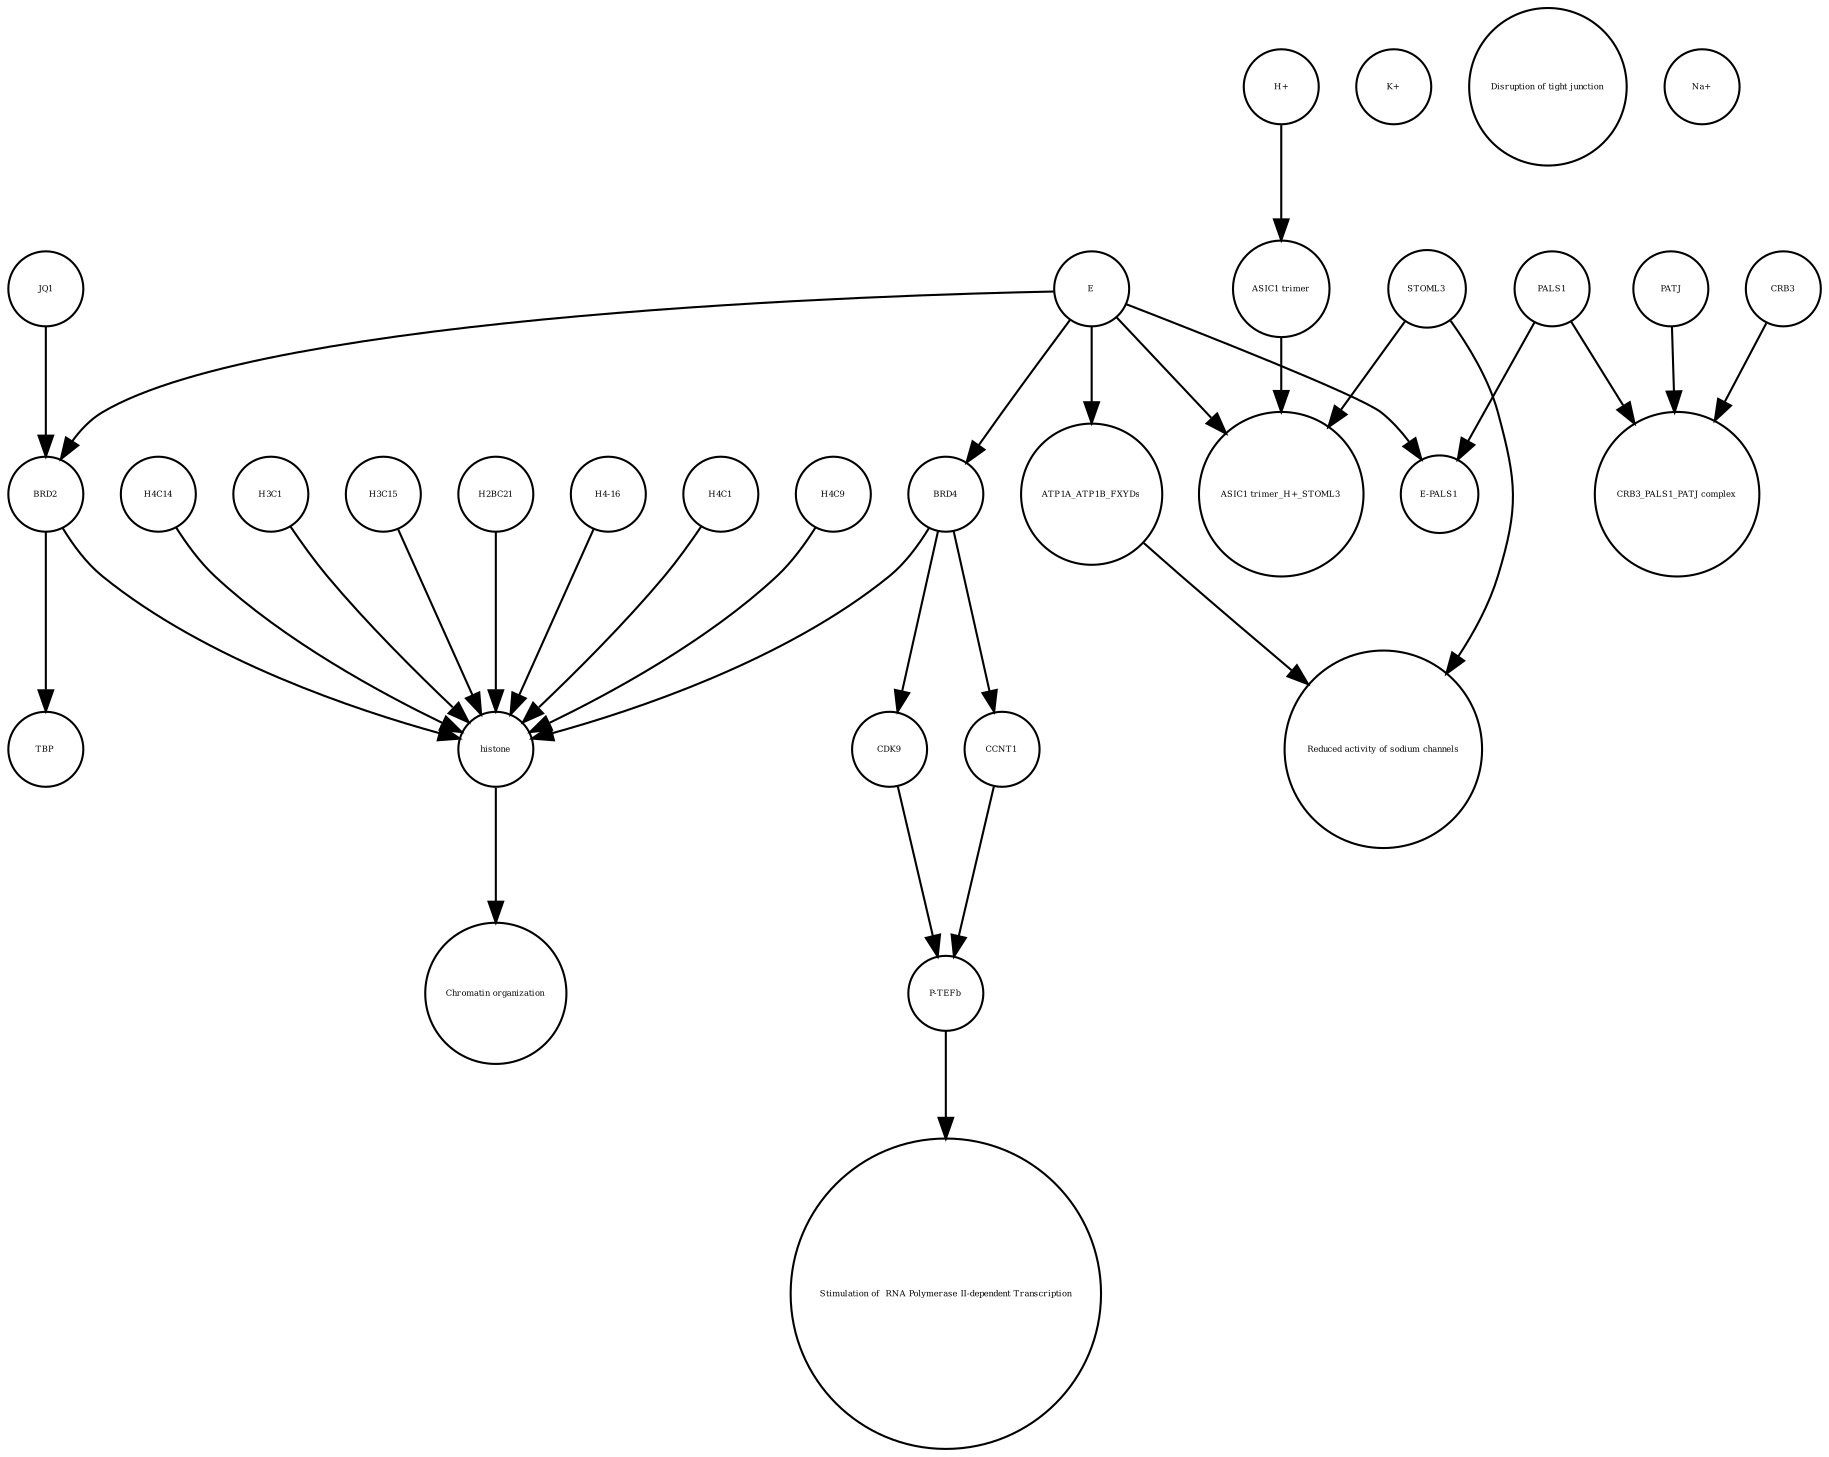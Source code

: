 strict digraph  {
CDK9 [annotation="", bipartite=0, cls=macromolecule, fontsize=4, label=CDK9, shape=circle];
CCNT1 [annotation="", bipartite=0, cls=macromolecule, fontsize=4, label=CCNT1, shape=circle];
H4C14 [annotation="", bipartite=0, cls=macromolecule, fontsize=4, label=H4C14, shape=circle];
BRD4 [annotation="", bipartite=0, cls=macromolecule, fontsize=4, label=BRD4, shape=circle];
CRB3 [annotation="", bipartite=0, cls=macromolecule, fontsize=4, label=CRB3, shape=circle];
"K+" [annotation="", bipartite=0, cls="simple chemical", fontsize=4, label="K+", shape=circle];
"ASIC1 trimer_H+_STOML3" [annotation="", bipartite=0, cls=complex, fontsize=4, label="ASIC1 trimer_H+_STOML3", shape=circle];
PATJ [annotation="", bipartite=0, cls=macromolecule, fontsize=4, label=PATJ, shape=circle];
H3C1 [annotation="", bipartite=0, cls=macromolecule, fontsize=4, label=H3C1, shape=circle];
E [annotation=urn_miriam_ncbiprotein_BCD58755, bipartite=0, cls=macromolecule, fontsize=4, label=E, shape=circle];
H3C15 [annotation="", bipartite=0, cls=macromolecule, fontsize=4, label=H3C15, shape=circle];
H2BC21 [annotation="", bipartite=0, cls=macromolecule, fontsize=4, label=H2BC21, shape=circle];
"H4-16" [annotation="", bipartite=0, cls=macromolecule, fontsize=4, label="H4-16", shape=circle];
"P-TEFb" [annotation="", bipartite=0, cls=complex, fontsize=4, label="P-TEFb", shape=circle];
BRD2 [annotation="", bipartite=0, cls=macromolecule, fontsize=4, label=BRD2, shape=circle];
"Disruption of tight junction" [annotation="", bipartite=0, cls=phenotype, fontsize=4, label="Disruption of tight junction", shape=circle];
H4C1 [annotation="", bipartite=0, cls=macromolecule, fontsize=4, label=H4C1, shape=circle];
PALS1 [annotation="", bipartite=0, cls=macromolecule, fontsize=4, label=PALS1, shape=circle];
"Chromatin organization" [annotation="", bipartite=0, cls=phenotype, fontsize=4, label="Chromatin organization", shape=circle];
"Na+" [annotation="", bipartite=0, cls="simple chemical", fontsize=4, label="Na+", shape=circle];
ATP1A_ATP1B_FXYDs [annotation="", bipartite=0, cls=complex, fontsize=4, label=ATP1A_ATP1B_FXYDs, shape=circle];
"CRB3_PALS1_PATJ complex" [annotation="", bipartite=0, cls=complex, fontsize=4, label="CRB3_PALS1_PATJ complex", shape=circle];
" Stimulation of  RNA Polymerase II-dependent Transcription " [annotation="", bipartite=0, cls=phenotype, fontsize=4, label=" Stimulation of  RNA Polymerase II-dependent Transcription ", shape=circle];
STOML3 [annotation="", bipartite=0, cls=macromolecule, fontsize=4, label=STOML3, shape=circle];
TBP [annotation="", bipartite=0, cls=macromolecule, fontsize=4, label=TBP, shape=circle];
"H+" [annotation="", bipartite=0, cls="simple chemical", fontsize=4, label="H+", shape=circle];
histone [annotation="", bipartite=0, cls=complex, fontsize=4, label=histone, shape=circle];
H4C9 [annotation="", bipartite=0, cls=macromolecule, fontsize=4, label=H4C9, shape=circle];
"E-PALS1" [annotation="", bipartite=0, cls=complex, fontsize=4, label="E-PALS1", shape=circle];
"ASIC1 trimer" [annotation="", bipartite=0, cls=macromolecule, fontsize=4, label="ASIC1 trimer", shape=circle];
"Reduced activity of sodium channels" [annotation="", bipartite=0, cls=phenotype, fontsize=4, label="Reduced activity of sodium channels", shape=circle];
JQ1 [annotation="", bipartite=0, cls=macromolecule, fontsize=4, label=JQ1, shape=circle];
CDK9 -> "P-TEFb"  [annotation="", interaction_type=production];
CCNT1 -> "P-TEFb"  [annotation="", interaction_type=production];
H4C14 -> histone  [annotation="", interaction_type=production];
BRD4 -> CCNT1  [annotation="urn_miriam_doi_10.1016%2Fj.molcel.2005.06.027", interaction_type=catalysis];
BRD4 -> CDK9  [annotation="urn_miriam_doi_10.18632%2Foncotarget.18583|urn_miriam_doi_10.1016%2Fj.molcel.2005.06.027", interaction_type=catalysis];
BRD4 -> histone  [annotation="urn_miriam_doi_10.1038%2Fnsmb.3228.|urn_miriam_doi_10.1016%2Fj.molcel.2008.01.018", interaction_type=catalysis];
CRB3 -> "CRB3_PALS1_PATJ complex"  [annotation="", interaction_type=production];
PATJ -> "CRB3_PALS1_PATJ complex"  [annotation="", interaction_type=production];
H3C1 -> histone  [annotation="", interaction_type=production];
E -> BRD4  [annotation="urn_miriam_doi_10.1038%2Fs41586-020-2286-9", interaction_type=inhibition];
E -> ATP1A_ATP1B_FXYDs  [annotation="urn_miriam_doi_10.1016%2Fj.virol.2011.03.029", interaction_type=inhibition];
E -> "E-PALS1"  [annotation="", interaction_type=production];
E -> "ASIC1 trimer_H+_STOML3"  [annotation="urn_miriam_doi_10.1016%2Fj.virol.2011.03.029", interaction_type=inhibition];
E -> BRD2  [annotation="urn_miriam_doi_10.1038%2Fs41586-020-2286-9|urn_miriam_doi_10.1080%2F15592294.2018.1469891", interaction_type=inhibition];
H3C15 -> histone  [annotation="", interaction_type=production];
H2BC21 -> histone  [annotation="", interaction_type=production];
"H4-16" -> histone  [annotation="", interaction_type=production];
"P-TEFb" -> " Stimulation of  RNA Polymerase II-dependent Transcription "  [annotation="", interaction_type=production];
BRD2 -> TBP  [annotation="urn_miriam_doi_10.1007%2Fs11010-006-9223-6", interaction_type=catalysis];
BRD2 -> histone  [annotation="urn_miriam_doi_10.1038%2Fnsmb.3228.|urn_miriam_doi_10.1016%2Fj.molcel.2008.01.018", interaction_type=catalysis];
H4C1 -> histone  [annotation="", interaction_type=production];
PALS1 -> "E-PALS1"  [annotation="", interaction_type=production];
PALS1 -> "CRB3_PALS1_PATJ complex"  [annotation="", interaction_type=production];
ATP1A_ATP1B_FXYDs -> "Reduced activity of sodium channels"  [annotation="", interaction_type=production];
STOML3 -> "Reduced activity of sodium channels"  [annotation="", interaction_type=production];
STOML3 -> "ASIC1 trimer_H+_STOML3"  [annotation="", interaction_type=production];
"H+" -> "ASIC1 trimer"  [annotation="", interaction_type=production];
histone -> "Chromatin organization"  [annotation="", interaction_type=production];
H4C9 -> histone  [annotation="", interaction_type=production];
"ASIC1 trimer" -> "ASIC1 trimer_H+_STOML3"  [annotation="", interaction_type=production];
JQ1 -> BRD2  [annotation="urn_miriam_doi_10.1038%2Fs41586-020-2286-9|urn_miriam_doi_10.1080%2F15592294.2018.1469891", interaction_type=inhibition];
}
